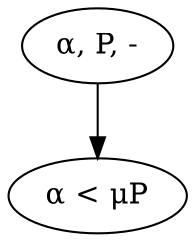 digraph {
    a [label="α, P, -"];
    b [label="α < μP"];
    a -> b;
}

digraph {
    a [label="α, P ⊃ Q, +"];
    b [label="β, P, -"];
    c [label="α + β, Q, +"];
    a -> b; a -> c;
}

digraph {
    a [label="α, P ⊃ Q, -"];
    b [label="β, P, +"];
    c [label="α + β, Q, -"];
    a -> b; b -> c;
}

digraph {
    a [label="α, ¬(P ⊃ Q), ±"];
    b [label="α, P ∧ ¬Q, ±"];
    a -> b;
}
